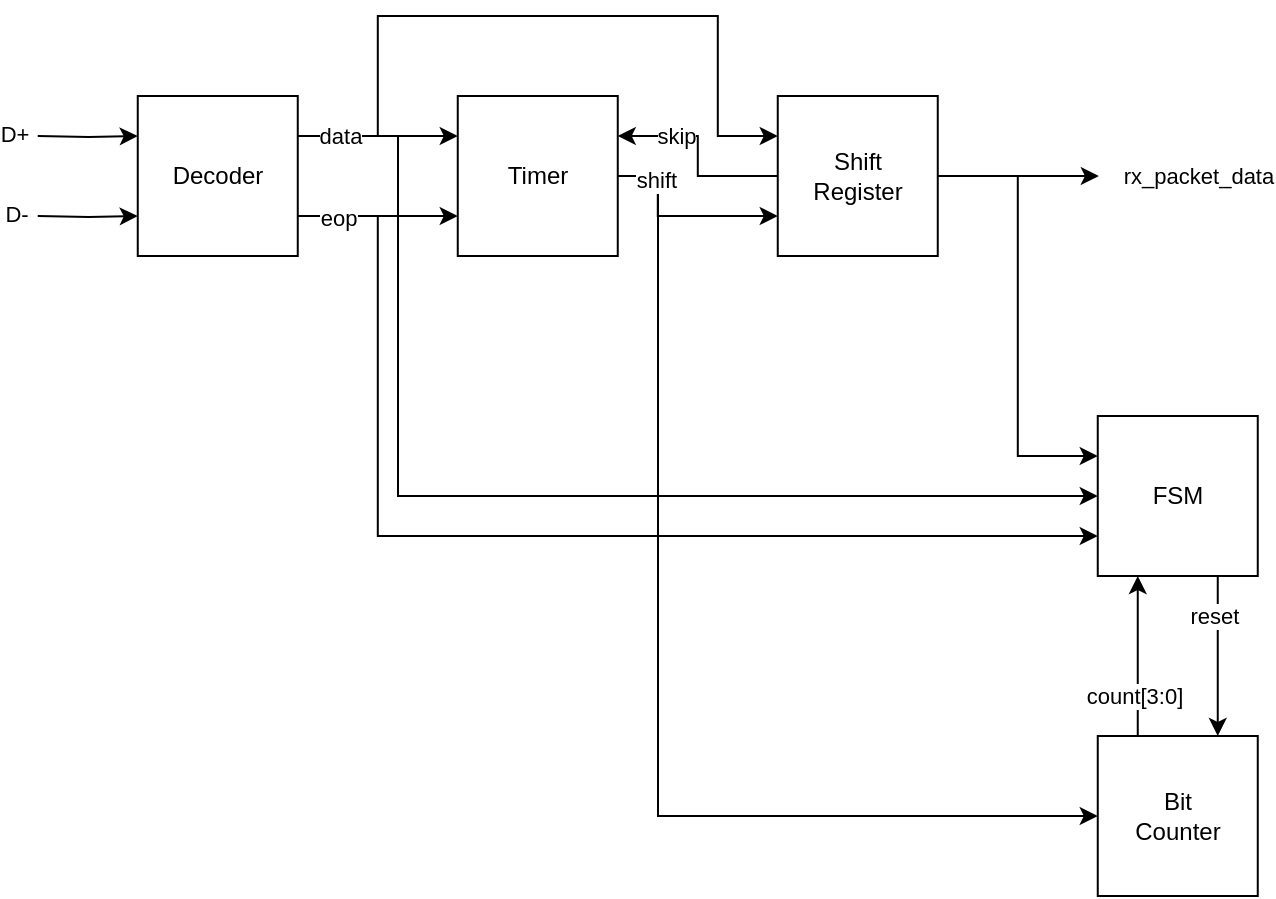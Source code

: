<mxfile version="20.3.0" type="device" pages="6"><diagram id="uht8Oh8LcyZYfytarZH4" name="Top Level"><mxGraphModel dx="983" dy="656" grid="1" gridSize="10" guides="1" tooltips="1" connect="1" arrows="1" fold="1" page="1" pageScale="1" pageWidth="850" pageHeight="1100" math="0" shadow="0"><root><mxCell id="0"/><mxCell id="1" parent="0"/><mxCell id="dzJOmMJObixI_kC9PEdm-2" style="edgeStyle=orthogonalEdgeStyle;rounded=0;orthogonalLoop=1;jettySize=auto;html=1;exitX=1;exitY=0.5;exitDx=0;exitDy=0;entryX=0;entryY=0.5;entryDx=0;entryDy=0;" parent="1" source="8aXCVY8SPGxRQhPk3JgS-1" target="wWLKg0R34xWadxWlm8r7-1" edge="1"><mxGeometry relative="1" as="geometry"><Array as="points"><mxPoint x="390" y="200"/><mxPoint x="390" y="520"/></Array></mxGeometry></mxCell><mxCell id="nZXe8poK94rWQRw-VrOR-4" style="edgeStyle=orthogonalEdgeStyle;rounded=0;orthogonalLoop=1;jettySize=auto;html=1;entryX=0;entryY=0.25;entryDx=0;entryDy=0;" parent="1" target="nZXe8poK94rWQRw-VrOR-1" edge="1"><mxGeometry relative="1" as="geometry"><mxPoint x="79.88" y="180" as="sourcePoint"/></mxGeometry></mxCell><mxCell id="nZXe8poK94rWQRw-VrOR-7" value="D+" style="edgeLabel;html=1;align=center;verticalAlign=middle;resizable=0;points=[];" parent="nZXe8poK94rWQRw-VrOR-4" vertex="1" connectable="0"><mxGeometry x="-0.833" y="-1" relative="1" as="geometry"><mxPoint x="-16" y="-2" as="offset"/></mxGeometry></mxCell><mxCell id="nZXe8poK94rWQRw-VrOR-5" style="edgeStyle=orthogonalEdgeStyle;rounded=0;orthogonalLoop=1;jettySize=auto;html=1;entryX=0;entryY=0.75;entryDx=0;entryDy=0;" parent="1" target="nZXe8poK94rWQRw-VrOR-1" edge="1"><mxGeometry relative="1" as="geometry"><mxPoint x="79.88" y="220" as="sourcePoint"/></mxGeometry></mxCell><mxCell id="nZXe8poK94rWQRw-VrOR-6" value="D-" style="edgeLabel;html=1;align=center;verticalAlign=middle;resizable=0;points=[];" parent="nZXe8poK94rWQRw-VrOR-5" vertex="1" connectable="0"><mxGeometry x="-0.919" y="-1" relative="1" as="geometry"><mxPoint x="-13" y="-2" as="offset"/></mxGeometry></mxCell><mxCell id="XMAMjWRxsEa_wKy-0EDf-1" style="edgeStyle=orthogonalEdgeStyle;rounded=0;orthogonalLoop=1;jettySize=auto;html=1;exitX=1;exitY=0.25;exitDx=0;exitDy=0;entryX=0;entryY=0.5;entryDx=0;entryDy=0;" parent="1" source="nZXe8poK94rWQRw-VrOR-1" target="jrvuoUAYC4l4qPwMdZ8H-3" edge="1"><mxGeometry relative="1" as="geometry"><Array as="points"><mxPoint x="260" y="180"/><mxPoint x="260" y="360"/></Array></mxGeometry></mxCell><mxCell id="8aXCVY8SPGxRQhPk3JgS-3" style="edgeStyle=orthogonalEdgeStyle;rounded=0;orthogonalLoop=1;jettySize=auto;html=1;exitX=1;exitY=0.25;exitDx=0;exitDy=0;entryX=0;entryY=0.25;entryDx=0;entryDy=0;" parent="1" source="nZXe8poK94rWQRw-VrOR-1" target="8aXCVY8SPGxRQhPk3JgS-1" edge="1"><mxGeometry relative="1" as="geometry"/></mxCell><mxCell id="8aXCVY8SPGxRQhPk3JgS-4" style="edgeStyle=orthogonalEdgeStyle;rounded=0;orthogonalLoop=1;jettySize=auto;html=1;exitX=1;exitY=0.75;exitDx=0;exitDy=0;entryX=0;entryY=0.75;entryDx=0;entryDy=0;" parent="1" source="nZXe8poK94rWQRw-VrOR-1" target="8aXCVY8SPGxRQhPk3JgS-1" edge="1"><mxGeometry relative="1" as="geometry"/></mxCell><mxCell id="jrvuoUAYC4l4qPwMdZ8H-1" value="data" style="edgeStyle=orthogonalEdgeStyle;rounded=0;orthogonalLoop=1;jettySize=auto;html=1;exitX=1;exitY=0.25;exitDx=0;exitDy=0;entryX=0;entryY=0.25;entryDx=0;entryDy=0;" parent="1" source="nZXe8poK94rWQRw-VrOR-1" target="8aXCVY8SPGxRQhPk3JgS-2" edge="1"><mxGeometry x="-0.882" relative="1" as="geometry"><Array as="points"><mxPoint x="249.88" y="180"/><mxPoint x="249.88" y="120"/><mxPoint x="419.88" y="120"/><mxPoint x="419.88" y="180"/></Array><mxPoint as="offset"/></mxGeometry></mxCell><mxCell id="jrvuoUAYC4l4qPwMdZ8H-4" style="edgeStyle=orthogonalEdgeStyle;rounded=0;orthogonalLoop=1;jettySize=auto;html=1;exitX=1;exitY=0.75;exitDx=0;exitDy=0;entryX=0;entryY=0.75;entryDx=0;entryDy=0;" parent="1" source="nZXe8poK94rWQRw-VrOR-1" target="jrvuoUAYC4l4qPwMdZ8H-3" edge="1"><mxGeometry relative="1" as="geometry"><Array as="points"><mxPoint x="249.88" y="220"/><mxPoint x="249.88" y="380"/></Array></mxGeometry></mxCell><mxCell id="jrvuoUAYC4l4qPwMdZ8H-5" value="eop" style="edgeLabel;html=1;align=center;verticalAlign=middle;resizable=0;points=[];" parent="jrvuoUAYC4l4qPwMdZ8H-4" vertex="1" connectable="0"><mxGeometry x="-0.644" y="-1" relative="1" as="geometry"><mxPoint x="-19" y="-59" as="offset"/></mxGeometry></mxCell><mxCell id="nZXe8poK94rWQRw-VrOR-1" value="Decoder" style="whiteSpace=wrap;html=1;aspect=fixed;" parent="1" vertex="1"><mxGeometry x="129.88" y="160" width="80" height="80" as="geometry"/></mxCell><mxCell id="jrvuoUAYC4l4qPwMdZ8H-2" style="edgeStyle=orthogonalEdgeStyle;rounded=0;orthogonalLoop=1;jettySize=auto;html=1;exitX=1;exitY=0.5;exitDx=0;exitDy=0;entryX=0;entryY=0.75;entryDx=0;entryDy=0;" parent="1" source="8aXCVY8SPGxRQhPk3JgS-1" target="8aXCVY8SPGxRQhPk3JgS-2" edge="1"><mxGeometry relative="1" as="geometry"><Array as="points"><mxPoint x="389.88" y="200"/><mxPoint x="389.88" y="220"/></Array></mxGeometry></mxCell><mxCell id="dzJOmMJObixI_kC9PEdm-1" value="shift" style="edgeLabel;html=1;align=center;verticalAlign=middle;resizable=0;points=[];" parent="jrvuoUAYC4l4qPwMdZ8H-2" vertex="1" connectable="0"><mxGeometry x="-0.567" y="-1" relative="1" as="geometry"><mxPoint as="offset"/></mxGeometry></mxCell><mxCell id="8aXCVY8SPGxRQhPk3JgS-1" value="Timer" style="whiteSpace=wrap;html=1;aspect=fixed;" parent="1" vertex="1"><mxGeometry x="289.88" y="160" width="80" height="80" as="geometry"/></mxCell><mxCell id="jrvuoUAYC4l4qPwMdZ8H-6" style="edgeStyle=orthogonalEdgeStyle;rounded=0;orthogonalLoop=1;jettySize=auto;html=1;exitX=1;exitY=0.5;exitDx=0;exitDy=0;entryX=0;entryY=0.25;entryDx=0;entryDy=0;" parent="1" source="8aXCVY8SPGxRQhPk3JgS-2" target="jrvuoUAYC4l4qPwMdZ8H-3" edge="1"><mxGeometry relative="1" as="geometry"/></mxCell><mxCell id="jrvuoUAYC4l4qPwMdZ8H-7" style="edgeStyle=orthogonalEdgeStyle;rounded=0;orthogonalLoop=1;jettySize=auto;html=1;exitX=1;exitY=0.5;exitDx=0;exitDy=0;" parent="1" source="8aXCVY8SPGxRQhPk3JgS-2" edge="1"><mxGeometry relative="1" as="geometry"><mxPoint x="610.43" y="200" as="targetPoint"/></mxGeometry></mxCell><mxCell id="jrvuoUAYC4l4qPwMdZ8H-8" value="rx_packet_data" style="edgeLabel;html=1;align=center;verticalAlign=middle;resizable=0;points=[];" parent="jrvuoUAYC4l4qPwMdZ8H-7" vertex="1" connectable="0"><mxGeometry x="0.895" relative="1" as="geometry"><mxPoint x="53" as="offset"/></mxGeometry></mxCell><mxCell id="uOBLAqxF4QMGiBd0gOqh-1" style="edgeStyle=orthogonalEdgeStyle;rounded=0;orthogonalLoop=1;jettySize=auto;html=1;exitX=0;exitY=0.5;exitDx=0;exitDy=0;entryX=1;entryY=0.25;entryDx=0;entryDy=0;" edge="1" parent="1" source="8aXCVY8SPGxRQhPk3JgS-2" target="8aXCVY8SPGxRQhPk3JgS-1"><mxGeometry relative="1" as="geometry"/></mxCell><mxCell id="uOBLAqxF4QMGiBd0gOqh-2" value="skip" style="edgeLabel;html=1;align=center;verticalAlign=middle;resizable=0;points=[];" vertex="1" connectable="0" parent="uOBLAqxF4QMGiBd0gOqh-1"><mxGeometry x="0.418" relative="1" as="geometry"><mxPoint as="offset"/></mxGeometry></mxCell><mxCell id="8aXCVY8SPGxRQhPk3JgS-2" value="Shift&lt;br&gt;Register" style="whiteSpace=wrap;html=1;aspect=fixed;" parent="1" vertex="1"><mxGeometry x="449.88" y="160" width="80" height="80" as="geometry"/></mxCell><mxCell id="wWLKg0R34xWadxWlm8r7-4" style="edgeStyle=orthogonalEdgeStyle;rounded=0;orthogonalLoop=1;jettySize=auto;html=1;exitX=0.75;exitY=1;exitDx=0;exitDy=0;entryX=0.75;entryY=0;entryDx=0;entryDy=0;" parent="1" source="jrvuoUAYC4l4qPwMdZ8H-3" target="wWLKg0R34xWadxWlm8r7-1" edge="1"><mxGeometry relative="1" as="geometry"/></mxCell><mxCell id="wWLKg0R34xWadxWlm8r7-6" value="reset" style="edgeLabel;html=1;align=center;verticalAlign=middle;resizable=0;points=[];" parent="wWLKg0R34xWadxWlm8r7-4" vertex="1" connectable="0"><mxGeometry x="0.195" y="-2" relative="1" as="geometry"><mxPoint y="-28" as="offset"/></mxGeometry></mxCell><mxCell id="jrvuoUAYC4l4qPwMdZ8H-3" value="FSM" style="whiteSpace=wrap;html=1;aspect=fixed;" parent="1" vertex="1"><mxGeometry x="609.88" y="320" width="80" height="80" as="geometry"/></mxCell><mxCell id="wWLKg0R34xWadxWlm8r7-3" style="edgeStyle=orthogonalEdgeStyle;rounded=0;orthogonalLoop=1;jettySize=auto;html=1;exitX=0.25;exitY=0;exitDx=0;exitDy=0;entryX=0.25;entryY=1;entryDx=0;entryDy=0;" parent="1" source="wWLKg0R34xWadxWlm8r7-1" target="jrvuoUAYC4l4qPwMdZ8H-3" edge="1"><mxGeometry relative="1" as="geometry"/></mxCell><mxCell id="wWLKg0R34xWadxWlm8r7-5" value="count[3:0]" style="edgeLabel;html=1;align=center;verticalAlign=middle;resizable=0;points=[];" parent="wWLKg0R34xWadxWlm8r7-3" vertex="1" connectable="0"><mxGeometry x="0.023" y="2" relative="1" as="geometry"><mxPoint y="21" as="offset"/></mxGeometry></mxCell><mxCell id="wWLKg0R34xWadxWlm8r7-1" value="Bit&lt;br&gt;Counter" style="whiteSpace=wrap;html=1;aspect=fixed;" parent="1" vertex="1"><mxGeometry x="609.88" y="480" width="80" height="80" as="geometry"/></mxCell></root></mxGraphModel></diagram><diagram id="dS7fKOfL_AchuwJwqGB5" name="FSM"><mxGraphModel dx="786" dy="525" grid="1" gridSize="10" guides="1" tooltips="1" connect="1" arrows="1" fold="1" page="1" pageScale="1" pageWidth="850" pageHeight="1100" math="0" shadow="0"><root><mxCell id="0"/><mxCell id="1" parent="0"/><mxCell id="1dVeFpNYVhUCQLAH5RVm-17" style="rounded=0;orthogonalLoop=1;jettySize=auto;html=1;exitX=0;exitY=0;exitDx=0;exitDy=0;entryX=1;entryY=1;entryDx=0;entryDy=0;" parent="1" source="1dVeFpNYVhUCQLAH5RVm-11" target="zxJ0f560PGBZoLNs8Px6-17" edge="1"><mxGeometry relative="1" as="geometry"><mxPoint x="330" y="490" as="targetPoint"/></mxGeometry></mxCell><mxCell id="1dVeFpNYVhUCQLAH5RVm-20" value="nEOP" style="edgeLabel;html=1;align=center;verticalAlign=middle;resizable=0;points=[];fontSize=9;" parent="1dVeFpNYVhUCQLAH5RVm-17" vertex="1" connectable="0"><mxGeometry x="-0.713" relative="1" as="geometry"><mxPoint as="offset"/></mxGeometry></mxCell><mxCell id="hg1kUOQfgHkv-EV5R-1J-3" style="rounded=0;orthogonalLoop=1;jettySize=auto;html=1;exitX=1;exitY=0;exitDx=0;exitDy=0;entryX=0;entryY=1;entryDx=0;entryDy=0;" parent="1" source="hg1kUOQfgHkv-EV5R-1J-1" target="T4zvDweupOIciqsFx1su-7" edge="1"><mxGeometry relative="1" as="geometry"/></mxCell><mxCell id="1dVeFpNYVhUCQLAH5RVm-24" value="!data" style="edgeLabel;html=1;align=center;verticalAlign=middle;resizable=0;points=[];fontSize=9;" parent="hg1kUOQfgHkv-EV5R-1J-3" vertex="1" connectable="0"><mxGeometry x="-0.117" y="1" relative="1" as="geometry"><mxPoint as="offset"/></mxGeometry></mxCell><mxCell id="hg1kUOQfgHkv-EV5R-1J-1" value="Idle" style="ellipse;whiteSpace=wrap;html=1;aspect=fixed;" parent="1" vertex="1"><mxGeometry x="120" y="240" width="60" height="60" as="geometry"/></mxCell><mxCell id="zxJ0f560PGBZoLNs8Px6-2" style="edgeStyle=orthogonalEdgeStyle;rounded=0;orthogonalLoop=1;jettySize=auto;html=1;exitX=1;exitY=0.5;exitDx=0;exitDy=0;entryX=0;entryY=0.5;entryDx=0;entryDy=0;" parent="1" source="hg1kUOQfgHkv-EV5R-1J-2" target="zxJ0f560PGBZoLNs8Px6-1" edge="1"><mxGeometry relative="1" as="geometry"/></mxCell><mxCell id="T4zvDweupOIciqsFx1su-6" value="count == 8&lt;br style=&quot;font-size: 9px;&quot;&gt;&amp;amp;&amp;amp; csync" style="edgeLabel;html=1;align=center;verticalAlign=middle;resizable=0;points=[];fontSize=9;" parent="zxJ0f560PGBZoLNs8Px6-2" vertex="1" connectable="0"><mxGeometry x="-0.223" relative="1" as="geometry"><mxPoint as="offset"/></mxGeometry></mxCell><mxCell id="zxJ0f560PGBZoLNs8Px6-21" style="edgeStyle=none;rounded=0;orthogonalLoop=1;jettySize=auto;html=1;exitX=0.5;exitY=1;exitDx=0;exitDy=0;entryX=0.5;entryY=0;entryDx=0;entryDy=0;" parent="1" source="hg1kUOQfgHkv-EV5R-1J-2" target="zxJ0f560PGBZoLNs8Px6-17" edge="1"><mxGeometry relative="1" as="geometry"/></mxCell><mxCell id="T4zvDweupOIciqsFx1su-9" value="count == 8&lt;br&gt;&amp;nbsp; &amp;nbsp;&amp;amp;&amp;amp; !csync&lt;br&gt;&amp;nbsp; &amp;nbsp;|| EOP" style="edgeLabel;html=1;align=left;verticalAlign=middle;resizable=0;points=[];fontSize=9;" parent="zxJ0f560PGBZoLNs8Px6-21" vertex="1" connectable="0"><mxGeometry x="-0.426" y="-2" relative="1" as="geometry"><mxPoint x="-28" y="8" as="offset"/></mxGeometry></mxCell><mxCell id="hg1kUOQfgHkv-EV5R-1J-2" value="Reading&lt;br&gt;Sync" style="ellipse;whiteSpace=wrap;html=1;aspect=fixed;" parent="1" vertex="1"><mxGeometry x="240" y="240" width="60" height="60" as="geometry"/></mxCell><mxCell id="zxJ0f560PGBZoLNs8Px6-4" style="edgeStyle=orthogonalEdgeStyle;rounded=0;orthogonalLoop=1;jettySize=auto;html=1;exitX=1;exitY=0.5;exitDx=0;exitDy=0;entryX=0;entryY=0.5;entryDx=0;entryDy=0;" parent="1" source="zxJ0f560PGBZoLNs8Px6-1" target="1dVeFpNYVhUCQLAH5RVm-4" edge="1"><mxGeometry relative="1" as="geometry"/></mxCell><mxCell id="1dVeFpNYVhUCQLAH5RVm-9" value="count == 8&lt;br style=&quot;font-size: 9px;&quot;&gt;&amp;amp;&amp;amp; cpid&lt;br style=&quot;font-size: 9px;&quot;&gt;&amp;amp;&amp;amp; edata" style="edgeLabel;html=1;align=center;verticalAlign=middle;resizable=0;points=[];fontSize=9;labelBackgroundColor=default;labelBorderColor=none;" parent="zxJ0f560PGBZoLNs8Px6-4" vertex="1" connectable="0"><mxGeometry x="-0.17" y="-2" relative="1" as="geometry"><mxPoint y="-7" as="offset"/></mxGeometry></mxCell><mxCell id="zxJ0f560PGBZoLNs8Px6-22" style="edgeStyle=none;rounded=0;orthogonalLoop=1;jettySize=auto;html=1;exitX=0;exitY=1;exitDx=0;exitDy=0;entryX=1;entryY=0;entryDx=0;entryDy=0;" parent="1" source="zxJ0f560PGBZoLNs8Px6-1" target="zxJ0f560PGBZoLNs8Px6-17" edge="1"><mxGeometry relative="1" as="geometry"/></mxCell><mxCell id="1dVeFpNYVhUCQLAH5RVm-8" value="count == 8&lt;br style=&quot;font-size: 9px;&quot;&gt;&lt;div style=&quot;font-size: 9px;&quot;&gt;&amp;nbsp; &amp;nbsp;&amp;amp;&amp;amp; !cpid || EOP&lt;/div&gt;" style="edgeLabel;html=1;align=left;verticalAlign=middle;resizable=0;points=[];fontSize=9;" parent="zxJ0f560PGBZoLNs8Px6-22" vertex="1" connectable="0"><mxGeometry x="-0.044" y="-1" relative="1" as="geometry"><mxPoint x="-21" y="-8" as="offset"/></mxGeometry></mxCell><mxCell id="1dVeFpNYVhUCQLAH5RVm-13" style="edgeStyle=orthogonalEdgeStyle;curved=1;rounded=0;orthogonalLoop=1;jettySize=auto;html=1;exitX=0.5;exitY=0;exitDx=0;exitDy=0;entryX=1;entryY=0.5;entryDx=0;entryDy=0;" parent="1" source="zxJ0f560PGBZoLNs8Px6-1" target="1dVeFpNYVhUCQLAH5RVm-11" edge="1"><mxGeometry relative="1" as="geometry"><Array as="points"><mxPoint x="390" y="200"/><mxPoint x="600" y="200"/><mxPoint x="600" y="630"/></Array></mxGeometry></mxCell><mxCell id="1dVeFpNYVhUCQLAH5RVm-14" value="count == 8&lt;br style=&quot;font-size: 9px;&quot;&gt;&amp;amp;&amp;amp; correct&lt;br style=&quot;font-size: 9px;&quot;&gt;&amp;amp;&amp;amp; !edata" style="edgeLabel;html=1;align=center;verticalAlign=middle;resizable=0;points=[];fontSize=9;" parent="1dVeFpNYVhUCQLAH5RVm-13" vertex="1" connectable="0"><mxGeometry x="-0.119" y="-18" relative="1" as="geometry"><mxPoint as="offset"/></mxGeometry></mxCell><mxCell id="pZElO4bPkAviA3Vg-N_X-3" style="edgeStyle=orthogonalEdgeStyle;rounded=0;orthogonalLoop=1;jettySize=auto;html=1;entryX=0.5;entryY=0;entryDx=0;entryDy=0;curved=1;" edge="1" parent="1" source="zxJ0f560PGBZoLNs8Px6-1" target="pZElO4bPkAviA3Vg-N_X-2"><mxGeometry relative="1" as="geometry"><Array as="points"><mxPoint x="390" y="180"/><mxPoint x="670" y="180"/></Array></mxGeometry></mxCell><mxCell id="zxJ0f560PGBZoLNs8Px6-1" value="Reading&lt;br&gt;PID" style="ellipse;whiteSpace=wrap;html=1;aspect=fixed;" parent="1" vertex="1"><mxGeometry x="360" y="240" width="60" height="60" as="geometry"/></mxCell><mxCell id="zxJ0f560PGBZoLNs8Px6-15" style="edgeStyle=none;rounded=0;orthogonalLoop=1;jettySize=auto;html=1;exitX=0.5;exitY=1;exitDx=0;exitDy=0;entryX=0.5;entryY=0;entryDx=0;entryDy=0;" parent="1" source="zxJ0f560PGBZoLNs8Px6-3" target="zxJ0f560PGBZoLNs8Px6-7" edge="1"><mxGeometry relative="1" as="geometry"/></mxCell><mxCell id="zxJ0f560PGBZoLNs8Px6-3" value="Initialize&lt;br&gt;Data&lt;br&gt;Read" style="ellipse;whiteSpace=wrap;html=1;aspect=fixed;" parent="1" vertex="1"><mxGeometry x="480" y="360" width="60" height="60" as="geometry"/></mxCell><mxCell id="zxJ0f560PGBZoLNs8Px6-19" style="edgeStyle=none;rounded=0;orthogonalLoop=1;jettySize=auto;html=1;exitX=0;exitY=0;exitDx=0;exitDy=0;entryX=0.5;entryY=1;entryDx=0;entryDy=0;" parent="1" source="zxJ0f560PGBZoLNs8Px6-5" target="hg1kUOQfgHkv-EV5R-1J-1" edge="1"><mxGeometry relative="1" as="geometry"/></mxCell><mxCell id="1dVeFpNYVhUCQLAH5RVm-1" value="shift &amp;amp;&amp;amp; EOP&lt;br&gt;&amp;amp;&amp;amp; ~|crc" style="edgeLabel;html=1;align=center;verticalAlign=middle;resizable=0;points=[];fontSize=9;" parent="zxJ0f560PGBZoLNs8Px6-19" vertex="1" connectable="0"><mxGeometry x="0.154" y="1" relative="1" as="geometry"><mxPoint as="offset"/></mxGeometry></mxCell><mxCell id="zxJ0f560PGBZoLNs8Px6-20" style="edgeStyle=none;rounded=0;orthogonalLoop=1;jettySize=auto;html=1;exitX=0.5;exitY=0;exitDx=0;exitDy=0;entryX=0.5;entryY=1;entryDx=0;entryDy=0;" parent="1" source="zxJ0f560PGBZoLNs8Px6-5" target="zxJ0f560PGBZoLNs8Px6-17" edge="1"><mxGeometry relative="1" as="geometry"/></mxCell><mxCell id="1dVeFpNYVhUCQLAH5RVm-2" value="nEOP || |crc" style="edgeLabel;html=1;align=center;verticalAlign=middle;resizable=0;points=[];fontSize=9;" parent="zxJ0f560PGBZoLNs8Px6-20" vertex="1" connectable="0"><mxGeometry x="-0.009" y="-2" relative="1" as="geometry"><mxPoint as="offset"/></mxGeometry></mxCell><mxCell id="zxJ0f560PGBZoLNs8Px6-5" value="EOP" style="ellipse;whiteSpace=wrap;html=1;aspect=fixed;" parent="1" vertex="1"><mxGeometry x="240" y="480" width="60" height="60" as="geometry"/></mxCell><mxCell id="zxJ0f560PGBZoLNs8Px6-16" style="edgeStyle=none;rounded=0;orthogonalLoop=1;jettySize=auto;html=1;exitX=0;exitY=0;exitDx=0;exitDy=0;entryX=1;entryY=1;entryDx=0;entryDy=0;" parent="1" source="zxJ0f560PGBZoLNs8Px6-7" target="zxJ0f560PGBZoLNs8Px6-8" edge="1"><mxGeometry relative="1" as="geometry"/></mxCell><mxCell id="1dVeFpNYVhUCQLAH5RVm-3" value="count == 8" style="edgeLabel;html=1;align=center;verticalAlign=middle;resizable=0;points=[];fontSize=9;" parent="zxJ0f560PGBZoLNs8Px6-16" vertex="1" connectable="0"><mxGeometry x="0.395" relative="1" as="geometry"><mxPoint x="25" y="25" as="offset"/></mxGeometry></mxCell><mxCell id="zxJ0f560PGBZoLNs8Px6-24" style="edgeStyle=none;rounded=0;orthogonalLoop=1;jettySize=auto;html=1;exitX=0;exitY=0;exitDx=0;exitDy=0;entryX=1;entryY=1;entryDx=0;entryDy=0;" parent="1" source="zxJ0f560PGBZoLNs8Px6-7" target="zxJ0f560PGBZoLNs8Px6-17" edge="1"><mxGeometry relative="1" as="geometry"/></mxCell><mxCell id="zxJ0f560PGBZoLNs8Px6-28" value="EOP&amp;nbsp;&amp;amp;&amp;amp; count &amp;gt; 0" style="edgeLabel;html=1;align=left;verticalAlign=middle;resizable=0;points=[];fontSize=9;" parent="zxJ0f560PGBZoLNs8Px6-24" vertex="1" connectable="0"><mxGeometry x="0.068" relative="1" as="geometry"><mxPoint x="-33" y="3" as="offset"/></mxGeometry></mxCell><mxCell id="1dVeFpNYVhUCQLAH5RVm-18" style="edgeStyle=none;rounded=0;orthogonalLoop=1;jettySize=auto;html=1;exitX=0;exitY=0.5;exitDx=0;exitDy=0;entryX=1;entryY=0.5;entryDx=0;entryDy=0;" parent="1" source="zxJ0f560PGBZoLNs8Px6-7" target="zxJ0f560PGBZoLNs8Px6-5" edge="1"><mxGeometry relative="1" as="geometry"/></mxCell><mxCell id="1dVeFpNYVhUCQLAH5RVm-19" value="EOP&lt;br&gt;&amp;nbsp; &amp;nbsp;&amp;amp;&amp;amp; count == 0" style="edgeLabel;html=1;align=left;verticalAlign=middle;resizable=0;points=[];fontSize=9;" parent="1dVeFpNYVhUCQLAH5RVm-18" vertex="1" connectable="0"><mxGeometry x="0.317" relative="1" as="geometry"><mxPoint x="42" as="offset"/></mxGeometry></mxCell><mxCell id="zxJ0f560PGBZoLNs8Px6-7" value="Read&lt;br&gt;Data" style="ellipse;whiteSpace=wrap;html=1;aspect=fixed;" parent="1" vertex="1"><mxGeometry x="480" y="480" width="60" height="60" as="geometry"/></mxCell><mxCell id="1dVeFpNYVhUCQLAH5RVm-6" style="edgeStyle=orthogonalEdgeStyle;curved=1;rounded=0;orthogonalLoop=1;jettySize=auto;html=1;exitX=1;exitY=0.5;exitDx=0;exitDy=0;entryX=0;entryY=0.5;entryDx=0;entryDy=0;" parent="1" source="zxJ0f560PGBZoLNs8Px6-8" target="zxJ0f560PGBZoLNs8Px6-3" edge="1"><mxGeometry relative="1" as="geometry"/></mxCell><mxCell id="zxJ0f560PGBZoLNs8Px6-8" value="Store&lt;br&gt;Data" style="ellipse;whiteSpace=wrap;html=1;aspect=fixed;" parent="1" vertex="1"><mxGeometry x="360" y="360" width="60" height="60" as="geometry"/></mxCell><mxCell id="zxJ0f560PGBZoLNs8Px6-17" value="Error" style="ellipse;whiteSpace=wrap;html=1;aspect=fixed;" parent="1" vertex="1"><mxGeometry x="240" y="360" width="60" height="60" as="geometry"/></mxCell><mxCell id="1dVeFpNYVhUCQLAH5RVm-5" style="edgeStyle=orthogonalEdgeStyle;curved=1;rounded=0;orthogonalLoop=1;jettySize=auto;html=1;exitX=0.5;exitY=1;exitDx=0;exitDy=0;entryX=0.5;entryY=0;entryDx=0;entryDy=0;" parent="1" source="1dVeFpNYVhUCQLAH5RVm-4" target="zxJ0f560PGBZoLNs8Px6-3" edge="1"><mxGeometry relative="1" as="geometry"/></mxCell><mxCell id="1dVeFpNYVhUCQLAH5RVm-4" value="Flush&lt;br&gt;Data" style="ellipse;whiteSpace=wrap;html=1;aspect=fixed;" parent="1" vertex="1"><mxGeometry x="480" y="240" width="60" height="60" as="geometry"/></mxCell><mxCell id="1dVeFpNYVhUCQLAH5RVm-15" style="edgeStyle=orthogonalEdgeStyle;curved=1;rounded=0;orthogonalLoop=1;jettySize=auto;html=1;exitX=0;exitY=0.5;exitDx=0;exitDy=0;entryX=0.5;entryY=1;entryDx=0;entryDy=0;" parent="1" source="1dVeFpNYVhUCQLAH5RVm-11" target="zxJ0f560PGBZoLNs8Px6-5" edge="1"><mxGeometry relative="1" as="geometry"/></mxCell><mxCell id="1dVeFpNYVhUCQLAH5RVm-16" value="EOP" style="edgeLabel;html=1;align=center;verticalAlign=middle;resizable=0;points=[];fontSize=9;" parent="1dVeFpNYVhUCQLAH5RVm-15" vertex="1" connectable="0"><mxGeometry x="-0.081" y="-13" relative="1" as="geometry"><mxPoint x="8" as="offset"/></mxGeometry></mxCell><mxCell id="1dVeFpNYVhUCQLAH5RVm-11" value="Wait for&lt;br&gt;EOP" style="ellipse;whiteSpace=wrap;html=1;aspect=fixed;" parent="1" vertex="1"><mxGeometry x="480" y="600" width="60" height="60" as="geometry"/></mxCell><mxCell id="1dVeFpNYVhUCQLAH5RVm-23" style="edgeStyle=none;rounded=0;orthogonalLoop=1;jettySize=auto;html=1;exitX=1;exitY=0.5;exitDx=0;exitDy=0;entryX=0;entryY=0.5;entryDx=0;entryDy=0;" parent="1" source="1dVeFpNYVhUCQLAH5RVm-22" target="T4zvDweupOIciqsFx1su-7" edge="1"><mxGeometry relative="1" as="geometry"/></mxCell><mxCell id="1dVeFpNYVhUCQLAH5RVm-25" value="!data" style="edgeLabel;html=1;align=center;verticalAlign=middle;resizable=0;points=[];fontSize=9;" parent="1dVeFpNYVhUCQLAH5RVm-23" vertex="1" connectable="0"><mxGeometry x="-0.095" relative="1" as="geometry"><mxPoint as="offset"/></mxGeometry></mxCell><mxCell id="1dVeFpNYVhUCQLAH5RVm-22" value="Start" style="ellipse;whiteSpace=wrap;html=1;aspect=fixed;" parent="1" vertex="1"><mxGeometry x="120" y="120" width="60" height="60" as="geometry"/></mxCell><mxCell id="1dVeFpNYVhUCQLAH5RVm-27" value="&lt;span style=&quot;&quot;&gt;&lt;font style=&quot;font-size: 18px;&quot;&gt;Outputs&lt;/font&gt;&lt;/span&gt;&lt;br style=&quot;padding: 0px; margin: 0px;&quot;&gt;&lt;span style=&quot;&quot;&gt;Idle: RX data ready&lt;/span&gt;&lt;br style=&quot;padding: 0px; margin: 0px;&quot;&gt;&lt;span style=&quot;&quot;&gt;Error: RX error, flush&lt;br&gt;Any besides start, idle, or error: RX transfer active&lt;br&gt;Store data: store RX data&lt;br&gt;Flush data: flush&lt;br&gt;Initialize sync/data read: reset bit count&lt;br&gt;Flush data / wait for EOP: pid &amp;lt;= rx_packet_data[3:0]&lt;br&gt;&lt;/span&gt;" style="text;html=1;align=left;verticalAlign=middle;resizable=0;points=[];autosize=1;strokeColor=none;fillColor=none;" parent="1" vertex="1"><mxGeometry x="40" y="680" width="310" height="140" as="geometry"/></mxCell><mxCell id="T4zvDweupOIciqsFx1su-1" value="// correct sync &amp;amp; pid and expecting data&lt;br&gt;csync = rx_packet_data == 8'h80&lt;br&gt;cpid = rx_packet_data[3:0] in pids &amp;amp;&amp;amp;&amp;nbsp;rx_packet_data[7:4] == ~rx_packet_data[3:0]&lt;br&gt;edata = rx_packet_data[3:0] in (data0, data1)&lt;br&gt;etoken = rx_packet_data[3:0] in (out, in)&lt;br&gt;EOP = eop &amp;amp;&amp;amp; sync&lt;br&gt;nEOP = !eop &amp;amp;&amp;amp; shift" style="text;html=1;strokeColor=none;fillColor=none;align=left;verticalAlign=middle;whiteSpace=wrap;rounded=0;labelBackgroundColor=none;fontFamily=Courier New;fontSize=10;" parent="1" vertex="1"><mxGeometry x="210" y="870" width="500" height="85" as="geometry"/></mxCell><mxCell id="T4zvDweupOIciqsFx1su-8" style="edgeStyle=none;rounded=0;orthogonalLoop=1;jettySize=auto;html=1;exitX=0.5;exitY=1;exitDx=0;exitDy=0;entryX=0.5;entryY=0;entryDx=0;entryDy=0;fontSize=11;" parent="1" source="T4zvDweupOIciqsFx1su-7" target="hg1kUOQfgHkv-EV5R-1J-2" edge="1"><mxGeometry relative="1" as="geometry"/></mxCell><mxCell id="T4zvDweupOIciqsFx1su-7" value="Initialize&lt;br&gt;Sync&lt;br&gt;Read" style="ellipse;whiteSpace=wrap;html=1;aspect=fixed;" parent="1" vertex="1"><mxGeometry x="240" y="120" width="60" height="60" as="geometry"/></mxCell><mxCell id="pZElO4bPkAviA3Vg-N_X-1" value="count == 8&lt;br style=&quot;font-size: 9px;&quot;&gt;&amp;amp;&amp;amp; cpid&lt;br style=&quot;font-size: 9px;&quot;&gt;&amp;amp;&amp;amp; etoken" style="edgeLabel;html=1;align=center;verticalAlign=middle;resizable=0;points=[];fontSize=9;labelBackgroundColor=default;labelBorderColor=none;" vertex="1" connectable="0" parent="1"><mxGeometry x="379.996" y="250" as="geometry"><mxPoint x="226" y="-65" as="offset"/></mxGeometry></mxCell><mxCell id="mKCb_YTSEpNjuZw-KKRR-3" style="edgeStyle=orthogonalEdgeStyle;curved=1;rounded=0;orthogonalLoop=1;jettySize=auto;html=1;exitX=0.5;exitY=1;exitDx=0;exitDy=0;entryX=0.5;entryY=0;entryDx=0;entryDy=0;" edge="1" parent="1" source="pZElO4bPkAviA3Vg-N_X-2" target="mKCb_YTSEpNjuZw-KKRR-1"><mxGeometry relative="1" as="geometry"/></mxCell><mxCell id="mKCb_YTSEpNjuZw-KKRR-15" value="count == 7" style="edgeLabel;html=1;align=center;verticalAlign=middle;resizable=0;points=[];" vertex="1" connectable="0" parent="mKCb_YTSEpNjuZw-KKRR-3"><mxGeometry x="-0.333" y="1" relative="1" as="geometry"><mxPoint as="offset"/></mxGeometry></mxCell><mxCell id="mKCb_YTSEpNjuZw-KKRR-10" style="edgeStyle=orthogonalEdgeStyle;curved=1;rounded=0;orthogonalLoop=1;jettySize=auto;html=1;exitX=1;exitY=0.5;exitDx=0;exitDy=0;entryX=0;entryY=0.5;entryDx=0;entryDy=0;" edge="1" parent="1" source="pZElO4bPkAviA3Vg-N_X-2" target="hg1kUOQfgHkv-EV5R-1J-1"><mxGeometry relative="1" as="geometry"><Array as="points"><mxPoint x="730" y="270"/><mxPoint x="730" y="60"/><mxPoint x="70" y="60"/><mxPoint x="70" y="270"/></Array></mxGeometry></mxCell><mxCell id="pZElO4bPkAviA3Vg-N_X-2" value="Reading&lt;br&gt;Address" style="ellipse;whiteSpace=wrap;html=1;aspect=fixed;" vertex="1" parent="1"><mxGeometry x="640" y="240" width="60" height="60" as="geometry"/></mxCell><mxCell id="mKCb_YTSEpNjuZw-KKRR-7" value="" style="edgeStyle=orthogonalEdgeStyle;curved=1;rounded=0;orthogonalLoop=1;jettySize=auto;html=1;" edge="1" parent="1" source="mKCb_YTSEpNjuZw-KKRR-1" target="mKCb_YTSEpNjuZw-KKRR-6"><mxGeometry relative="1" as="geometry"/></mxCell><mxCell id="FdYClw-1bBnjFMZYM11q-1" value="count == 11" style="edgeLabel;html=1;align=center;verticalAlign=middle;resizable=0;points=[];" vertex="1" connectable="0" parent="mKCb_YTSEpNjuZw-KKRR-7"><mxGeometry x="-0.3" y="-3" relative="1" as="geometry"><mxPoint x="3" y="9" as="offset"/></mxGeometry></mxCell><mxCell id="mKCb_YTSEpNjuZw-KKRR-11" style="edgeStyle=orthogonalEdgeStyle;curved=1;rounded=0;orthogonalLoop=1;jettySize=auto;html=1;exitX=1;exitY=0.5;exitDx=0;exitDy=0;entryX=0;entryY=0.5;entryDx=0;entryDy=0;" edge="1" parent="1" source="mKCb_YTSEpNjuZw-KKRR-1" target="hg1kUOQfgHkv-EV5R-1J-1"><mxGeometry relative="1" as="geometry"><Array as="points"><mxPoint x="740" y="390"/><mxPoint x="730" y="60"/><mxPoint x="70" y="60"/><mxPoint x="70" y="270"/></Array></mxGeometry></mxCell><mxCell id="mKCb_YTSEpNjuZw-KKRR-13" value="Wrong&lt;br&gt;Endpoint&lt;br&gt;Number" style="edgeLabel;html=1;align=center;verticalAlign=middle;resizable=0;points=[];" vertex="1" connectable="0" parent="mKCb_YTSEpNjuZw-KKRR-11"><mxGeometry x="-0.824" y="4" relative="1" as="geometry"><mxPoint y="1" as="offset"/></mxGeometry></mxCell><mxCell id="mKCb_YTSEpNjuZw-KKRR-1" value="Reading Endpoint" style="ellipse;whiteSpace=wrap;html=1;aspect=fixed;" vertex="1" parent="1"><mxGeometry x="640" y="360" width="60" height="60" as="geometry"/></mxCell><mxCell id="FdYClw-1bBnjFMZYM11q-3" style="rounded=0;orthogonalLoop=1;jettySize=auto;html=1;exitX=0;exitY=1;exitDx=0;exitDy=0;entryX=1;entryY=0;entryDx=0;entryDy=0;" edge="1" parent="1" source="mKCb_YTSEpNjuZw-KKRR-6" target="1dVeFpNYVhUCQLAH5RVm-11"><mxGeometry relative="1" as="geometry"/></mxCell><mxCell id="FdYClw-1bBnjFMZYM11q-5" value="count == 0&lt;br&gt;&amp;amp;&amp;amp; bad CRC" style="edgeLabel;html=1;align=center;verticalAlign=middle;resizable=0;points=[];" vertex="1" connectable="0" parent="FdYClw-1bBnjFMZYM11q-3"><mxGeometry x="-0.374" y="-2" relative="1" as="geometry"><mxPoint x="9" y="-4" as="offset"/></mxGeometry></mxCell><mxCell id="FdYClw-1bBnjFMZYM11q-6" style="edgeStyle=none;rounded=0;orthogonalLoop=1;jettySize=auto;html=1;exitX=0.5;exitY=1;exitDx=0;exitDy=0;entryX=0.5;entryY=0;entryDx=0;entryDy=0;" edge="1" parent="1" source="mKCb_YTSEpNjuZw-KKRR-6" target="FdYClw-1bBnjFMZYM11q-4"><mxGeometry relative="1" as="geometry"/></mxCell><mxCell id="FdYClw-1bBnjFMZYM11q-7" value="count == 0&lt;br&gt;&amp;amp;&amp;amp; good CRC" style="edgeLabel;html=1;align=center;verticalAlign=middle;resizable=0;points=[];" vertex="1" connectable="0" parent="FdYClw-1bBnjFMZYM11q-6"><mxGeometry x="-0.117" relative="1" as="geometry"><mxPoint x="30" y="4" as="offset"/></mxGeometry></mxCell><mxCell id="mKCb_YTSEpNjuZw-KKRR-6" value="Reading&lt;br&gt;CRC" style="ellipse;whiteSpace=wrap;html=1;aspect=fixed;" vertex="1" parent="1"><mxGeometry x="640" y="480" width="60" height="60" as="geometry"/></mxCell><mxCell id="mKCb_YTSEpNjuZw-KKRR-14" value="Wrong&lt;br&gt;Address" style="edgeLabel;html=1;align=center;verticalAlign=middle;resizable=0;points=[];" vertex="1" connectable="0" parent="1"><mxGeometry x="730" y="326" as="geometry"><mxPoint x="-8" y="-104" as="offset"/></mxGeometry></mxCell><mxCell id="FdYClw-1bBnjFMZYM11q-8" style="edgeStyle=none;rounded=0;orthogonalLoop=1;jettySize=auto;html=1;exitX=0;exitY=0.5;exitDx=0;exitDy=0;entryX=1;entryY=0.5;entryDx=0;entryDy=0;" edge="1" parent="1" source="FdYClw-1bBnjFMZYM11q-4" target="1dVeFpNYVhUCQLAH5RVm-11"><mxGeometry relative="1" as="geometry"/></mxCell><mxCell id="FdYClw-1bBnjFMZYM11q-4" value="Token&lt;br&gt;Detected" style="ellipse;whiteSpace=wrap;html=1;aspect=fixed;" vertex="1" parent="1"><mxGeometry x="640" y="600" width="60" height="60" as="geometry"/></mxCell></root></mxGraphModel></diagram><diagram id="qdu7iL1zb9lxXASRw_zc" name="Decoder"><mxGraphModel dx="786" dy="525" grid="1" gridSize="10" guides="1" tooltips="1" connect="1" arrows="1" fold="1" page="1" pageScale="1" pageWidth="850" pageHeight="1100" math="0" shadow="0"><root><mxCell id="0"/><mxCell id="1" parent="0"/><mxCell id="q-UGurZJUP-DZ8BMMkuD-3" style="edgeStyle=orthogonalEdgeStyle;rounded=0;orthogonalLoop=1;jettySize=auto;html=1;entryX=0;entryY=0.25;entryDx=0;entryDy=0;" parent="1" target="q-UGurZJUP-DZ8BMMkuD-1" edge="1"><mxGeometry relative="1" as="geometry"><mxPoint x="333" y="165" as="sourcePoint"/></mxGeometry></mxCell><mxCell id="q-UGurZJUP-DZ8BMMkuD-8" value="D+" style="edgeLabel;html=1;align=center;verticalAlign=middle;resizable=0;points=[];labelBackgroundColor=none;" parent="q-UGurZJUP-DZ8BMMkuD-3" vertex="1" connectable="0"><mxGeometry x="-0.424" y="1" relative="1" as="geometry"><mxPoint x="-10" y="-7" as="offset"/></mxGeometry></mxCell><mxCell id="q-UGurZJUP-DZ8BMMkuD-4" style="edgeStyle=orthogonalEdgeStyle;rounded=0;orthogonalLoop=1;jettySize=auto;html=1;entryX=0;entryY=0.75;entryDx=0;entryDy=0;" parent="1" target="q-UGurZJUP-DZ8BMMkuD-1" edge="1"><mxGeometry relative="1" as="geometry"><mxPoint x="333" y="195" as="sourcePoint"/></mxGeometry></mxCell><mxCell id="q-UGurZJUP-DZ8BMMkuD-9" value="D-" style="edgeLabel;html=1;align=center;verticalAlign=middle;resizable=0;points=[];labelBackgroundColor=none;" parent="q-UGurZJUP-DZ8BMMkuD-4" vertex="1" connectable="0"><mxGeometry x="-0.532" y="-1" relative="1" as="geometry"><mxPoint x="-9" y="-8" as="offset"/></mxGeometry></mxCell><mxCell id="9QnUhWch1nTa9HNle4YT-1" style="edgeStyle=orthogonalEdgeStyle;rounded=0;orthogonalLoop=1;jettySize=auto;html=1;exitX=1;exitY=0.25;exitDx=0;exitDy=0;" parent="1" source="q-UGurZJUP-DZ8BMMkuD-1" edge="1"><mxGeometry relative="1" as="geometry"><mxPoint x="473" y="165.231" as="targetPoint"/></mxGeometry></mxCell><mxCell id="9QnUhWch1nTa9HNle4YT-3" value="data" style="edgeLabel;html=1;align=center;verticalAlign=middle;resizable=0;points=[];" parent="9QnUhWch1nTa9HNle4YT-1" vertex="1" connectable="0"><mxGeometry x="0.863" relative="1" as="geometry"><mxPoint x="15" y="-1" as="offset"/></mxGeometry></mxCell><mxCell id="9QnUhWch1nTa9HNle4YT-2" style="edgeStyle=orthogonalEdgeStyle;rounded=0;orthogonalLoop=1;jettySize=auto;html=1;exitX=1;exitY=0.75;exitDx=0;exitDy=0;" parent="1" source="q-UGurZJUP-DZ8BMMkuD-1" edge="1"><mxGeometry relative="1" as="geometry"><mxPoint x="473" y="195.231" as="targetPoint"/></mxGeometry></mxCell><mxCell id="9QnUhWch1nTa9HNle4YT-4" value="eop" style="edgeLabel;html=1;align=center;verticalAlign=middle;resizable=0;points=[];" parent="9QnUhWch1nTa9HNle4YT-2" vertex="1" connectable="0"><mxGeometry x="0.776" y="-2" relative="1" as="geometry"><mxPoint x="15" y="-3" as="offset"/></mxGeometry></mxCell><mxCell id="q-UGurZJUP-DZ8BMMkuD-1" value="Decode&lt;br&gt;Input" style="whiteSpace=wrap;html=1;aspect=fixed;" parent="1" vertex="1"><mxGeometry x="373" y="150" width="60" height="60" as="geometry"/></mxCell><mxCell id="q-UGurZJUP-DZ8BMMkuD-16" value="n_data = plus&lt;br&gt;n_eop = plus == minus&lt;br&gt;&lt;br&gt;always:&lt;br&gt;&amp;nbsp; data &amp;lt;= n_data&lt;br&gt;&amp;nbsp; eop &amp;lt;= n_eop" style="text;html=1;strokeColor=none;fillColor=none;align=left;verticalAlign=middle;whiteSpace=wrap;rounded=0;labelBackgroundColor=none;fontFamily=Courier New;fontSize=10;" parent="1" vertex="1"><mxGeometry x="373" y="60" width="145" height="85" as="geometry"/></mxCell></root></mxGraphModel></diagram><diagram id="7S3jvnI1ARrw_ECCR-pU" name="Timer"><mxGraphModel dx="786" dy="525" grid="1" gridSize="10" guides="1" tooltips="1" connect="1" arrows="1" fold="1" page="1" pageScale="1" pageWidth="850" pageHeight="1100" math="0" shadow="0"><root><mxCell id="0"/><mxCell id="1" parent="0"/><mxCell id="ka2Vz5jl9-d2wWA7j_1n-3" style="edgeStyle=orthogonalEdgeStyle;rounded=0;orthogonalLoop=1;jettySize=auto;html=1;exitX=0;exitY=0.25;exitDx=0;exitDy=0;entryX=0;entryY=0.25;entryDx=0;entryDy=0;" parent="1" target="ka2Vz5jl9-d2wWA7j_1n-1" edge="1"><mxGeometry relative="1" as="geometry"><mxPoint x="306" y="135" as="sourcePoint"/></mxGeometry></mxCell><mxCell id="ka2Vz5jl9-d2wWA7j_1n-4" style="edgeStyle=orthogonalEdgeStyle;rounded=0;orthogonalLoop=1;jettySize=auto;html=1;exitX=0;exitY=0.75;exitDx=0;exitDy=0;entryX=0;entryY=0.75;entryDx=0;entryDy=0;" parent="1" target="ka2Vz5jl9-d2wWA7j_1n-1" edge="1"><mxGeometry relative="1" as="geometry"><mxPoint x="306" y="165" as="sourcePoint"/></mxGeometry></mxCell><mxCell id="ka2Vz5jl9-d2wWA7j_1n-7" style="edgeStyle=orthogonalEdgeStyle;rounded=0;orthogonalLoop=1;jettySize=auto;html=1;exitX=1;exitY=0.5;exitDx=0;exitDy=0;" parent="1" source="ka2Vz5jl9-d2wWA7j_1n-1" edge="1"><mxGeometry relative="1" as="geometry"><mxPoint x="446.0" y="150.032" as="targetPoint"/></mxGeometry></mxCell><mxCell id="ka2Vz5jl9-d2wWA7j_1n-8" value="sample" style="edgeLabel;html=1;align=center;verticalAlign=middle;resizable=0;points=[];" parent="ka2Vz5jl9-d2wWA7j_1n-7" vertex="1" connectable="0"><mxGeometry x="0.811" relative="1" as="geometry"><mxPoint x="24" as="offset"/></mxGeometry></mxCell><mxCell id="ka2Vz5jl9-d2wWA7j_1n-1" value="Counter" style="whiteSpace=wrap;html=1;aspect=fixed;" parent="1" vertex="1"><mxGeometry x="346" y="120" width="60" height="60" as="geometry"/></mxCell><mxCell id="ka2Vz5jl9-d2wWA7j_1n-2" value="in = {data, eop}&lt;br&gt;edge = |(prev ^ in)&lt;br&gt;n_count&amp;nbsp;= count == 0 ? 7 : count - 1&lt;br&gt;sample = count == 0&lt;br&gt;&lt;br&gt;reset:&lt;br&gt;&amp;nbsp; count &amp;lt;= 4&lt;br&gt;&lt;br&gt;always:&lt;br&gt;&amp;nbsp; prev &amp;lt;= in&lt;br&gt;&amp;nbsp; count &amp;lt;= edge&amp;nbsp;? 4 : n_count" style="text;html=1;strokeColor=none;fillColor=none;align=left;verticalAlign=middle;whiteSpace=wrap;rounded=0;labelBackgroundColor=none;fontFamily=Courier New;fontSize=10;" parent="1" vertex="1"><mxGeometry x="346" y="190" width="240" height="140" as="geometry"/></mxCell><mxCell id="ka2Vz5jl9-d2wWA7j_1n-5" value="data" style="text;html=1;align=center;verticalAlign=middle;resizable=0;points=[];autosize=1;strokeColor=none;fillColor=none;" parent="1" vertex="1"><mxGeometry x="264" y="119" width="50" height="30" as="geometry"/></mxCell><mxCell id="ka2Vz5jl9-d2wWA7j_1n-6" value="eop" style="text;html=1;align=center;verticalAlign=middle;resizable=0;points=[];autosize=1;strokeColor=none;fillColor=none;" parent="1" vertex="1"><mxGeometry x="271" y="149" width="40" height="30" as="geometry"/></mxCell></root></mxGraphModel></diagram><diagram id="jJBGGG72yqtGQ-HTkuJo" name="Shift Register"><mxGraphModel dx="873" dy="583" grid="1" gridSize="10" guides="1" tooltips="1" connect="1" arrows="1" fold="1" page="1" pageScale="1" pageWidth="850" pageHeight="1100" math="0" shadow="0"><root><mxCell id="0"/><mxCell id="1" parent="0"/><mxCell id="D-aoT8TotMiAe_-OgFmc-9" style="edgeStyle=orthogonalEdgeStyle;rounded=0;orthogonalLoop=1;jettySize=auto;html=1;entryX=0;entryY=0.25;entryDx=0;entryDy=0;" parent="1" target="D-aoT8TotMiAe_-OgFmc-1" edge="1"><mxGeometry relative="1" as="geometry"><mxPoint x="350.33" y="125" as="sourcePoint"/><Array as="points"><mxPoint x="350.33" y="125"/></Array></mxGeometry></mxCell><mxCell id="D-aoT8TotMiAe_-OgFmc-19" value="data" style="edgeLabel;html=1;align=center;verticalAlign=middle;resizable=0;points=[];" parent="D-aoT8TotMiAe_-OgFmc-9" vertex="1" connectable="0"><mxGeometry x="-0.904" y="-1" relative="1" as="geometry"><mxPoint x="-16" y="-2" as="offset"/></mxGeometry></mxCell><mxCell id="D-aoT8TotMiAe_-OgFmc-20" style="edgeStyle=orthogonalEdgeStyle;rounded=0;orthogonalLoop=1;jettySize=auto;html=1;exitX=0;exitY=0.75;exitDx=0;exitDy=0;entryX=0;entryY=0.75;entryDx=0;entryDy=0;" parent="1" target="D-aoT8TotMiAe_-OgFmc-1" edge="1"><mxGeometry relative="1" as="geometry"><mxPoint x="350.33" y="155" as="sourcePoint"/></mxGeometry></mxCell><mxCell id="D-aoT8TotMiAe_-OgFmc-21" value="sample" style="edgeLabel;html=1;align=center;verticalAlign=middle;resizable=0;points=[];" parent="D-aoT8TotMiAe_-OgFmc-20" vertex="1" connectable="0"><mxGeometry x="-0.92" relative="1" as="geometry"><mxPoint x="-22" as="offset"/></mxGeometry></mxCell><mxCell id="k71ho5zPA1iIrwwBmC-D-2" style="edgeStyle=orthogonalEdgeStyle;rounded=0;orthogonalLoop=1;jettySize=auto;html=1;exitX=1;exitY=0.25;exitDx=0;exitDy=0;" parent="1" source="D-aoT8TotMiAe_-OgFmc-1" edge="1"><mxGeometry relative="1" as="geometry"><mxPoint x="500" y="125" as="targetPoint"/><Array as="points"><mxPoint x="480" y="125"/><mxPoint x="480" y="125"/></Array></mxGeometry></mxCell><mxCell id="k71ho5zPA1iIrwwBmC-D-3" value="out[7:0]" style="edgeLabel;html=1;align=center;verticalAlign=middle;resizable=0;points=[];" parent="k71ho5zPA1iIrwwBmC-D-2" vertex="1" connectable="0"><mxGeometry x="0.723" y="1" relative="1" as="geometry"><mxPoint x="25" y="1" as="offset"/></mxGeometry></mxCell><mxCell id="cBx6IRvNO5NKXnx18vBo-1" value="skip" style="edgeStyle=orthogonalEdgeStyle;rounded=0;orthogonalLoop=1;jettySize=auto;html=1;exitX=1;exitY=0.75;exitDx=0;exitDy=0;" edge="1" parent="1" source="D-aoT8TotMiAe_-OgFmc-1"><mxGeometry x="1" y="14" relative="1" as="geometry"><mxPoint x="500" y="155.07" as="targetPoint"/><mxPoint x="14" y="13" as="offset"/></mxGeometry></mxCell><mxCell id="D-aoT8TotMiAe_-OgFmc-1" value="Shift&lt;br&gt;Register" style="whiteSpace=wrap;html=1;aspect=fixed;" parent="1" vertex="1"><mxGeometry x="390.33" y="110" width="60" height="60" as="geometry"/></mxCell><mxCell id="k71ho5zPA1iIrwwBmC-D-1" value="bit = data == prev_data&lt;br&gt;skip = (~|out[7:2]) &amp;amp;&amp;amp; ~last_skip;&lt;br&gt;&lt;br&gt;always:&lt;br&gt;&amp;nbsp; prev_data &amp;lt;= sample ? data : prev_data&lt;br&gt;&amp;nbsp; out &amp;lt;= sample ? {bit, out[7:1]} : out&lt;br&gt;&amp;nbsp; last_skip &amp;lt;= sample ? skip : prev_skip;" style="text;html=1;strokeColor=none;fillColor=none;align=left;verticalAlign=middle;whiteSpace=wrap;rounded=0;labelBackgroundColor=none;fontFamily=Courier New;fontSize=10;" parent="1" vertex="1"><mxGeometry x="380" y="190" width="260" height="90" as="geometry"/></mxCell></root></mxGraphModel></diagram><diagram id="96PvgRTgGqz7NeKQvgHO" name="Bit Counter"><mxGraphModel dx="786" dy="525" grid="1" gridSize="10" guides="1" tooltips="1" connect="1" arrows="1" fold="1" page="1" pageScale="1" pageWidth="850" pageHeight="1100" math="0" shadow="0"><root><mxCell id="0"/><mxCell id="1" parent="0"/><mxCell id="gS0D03NUF9vKG50Iri2j-1" value="s = shift &amp;amp;&amp;amp; ~skip;&lt;br&gt;&lt;br&gt;always:&lt;br&gt;&amp;nbsp; count &amp;lt;= reset ? 0&lt;br&gt;&amp;nbsp; &amp;nbsp; &amp;nbsp; &amp;nbsp; &amp;nbsp; &amp;nbsp; &amp;nbsp;: s ? count + 1 : count;" style="text;html=1;strokeColor=none;fillColor=none;align=left;verticalAlign=middle;whiteSpace=wrap;rounded=0;labelBackgroundColor=none;fontFamily=Courier New;fontSize=10;" parent="1" vertex="1"><mxGeometry x="295" y="60" width="260" height="70" as="geometry"/></mxCell></root></mxGraphModel></diagram></mxfile>